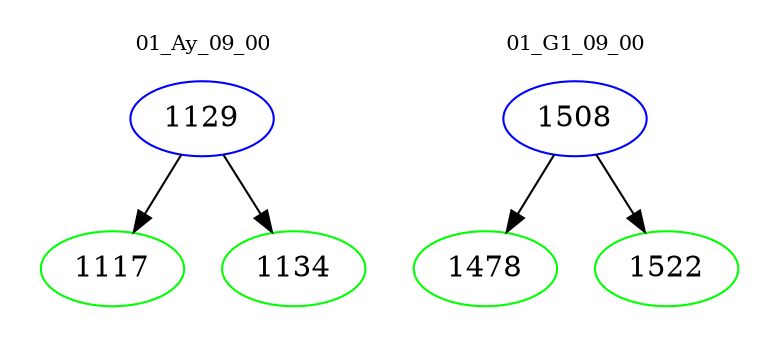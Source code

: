 digraph{
subgraph cluster_0 {
color = white
label = "01_Ay_09_00";
fontsize=10;
T0_1129 [label="1129", color="blue"]
T0_1129 -> T0_1117 [color="black"]
T0_1117 [label="1117", color="green"]
T0_1129 -> T0_1134 [color="black"]
T0_1134 [label="1134", color="green"]
}
subgraph cluster_1 {
color = white
label = "01_G1_09_00";
fontsize=10;
T1_1508 [label="1508", color="blue"]
T1_1508 -> T1_1478 [color="black"]
T1_1478 [label="1478", color="green"]
T1_1508 -> T1_1522 [color="black"]
T1_1522 [label="1522", color="green"]
}
}
